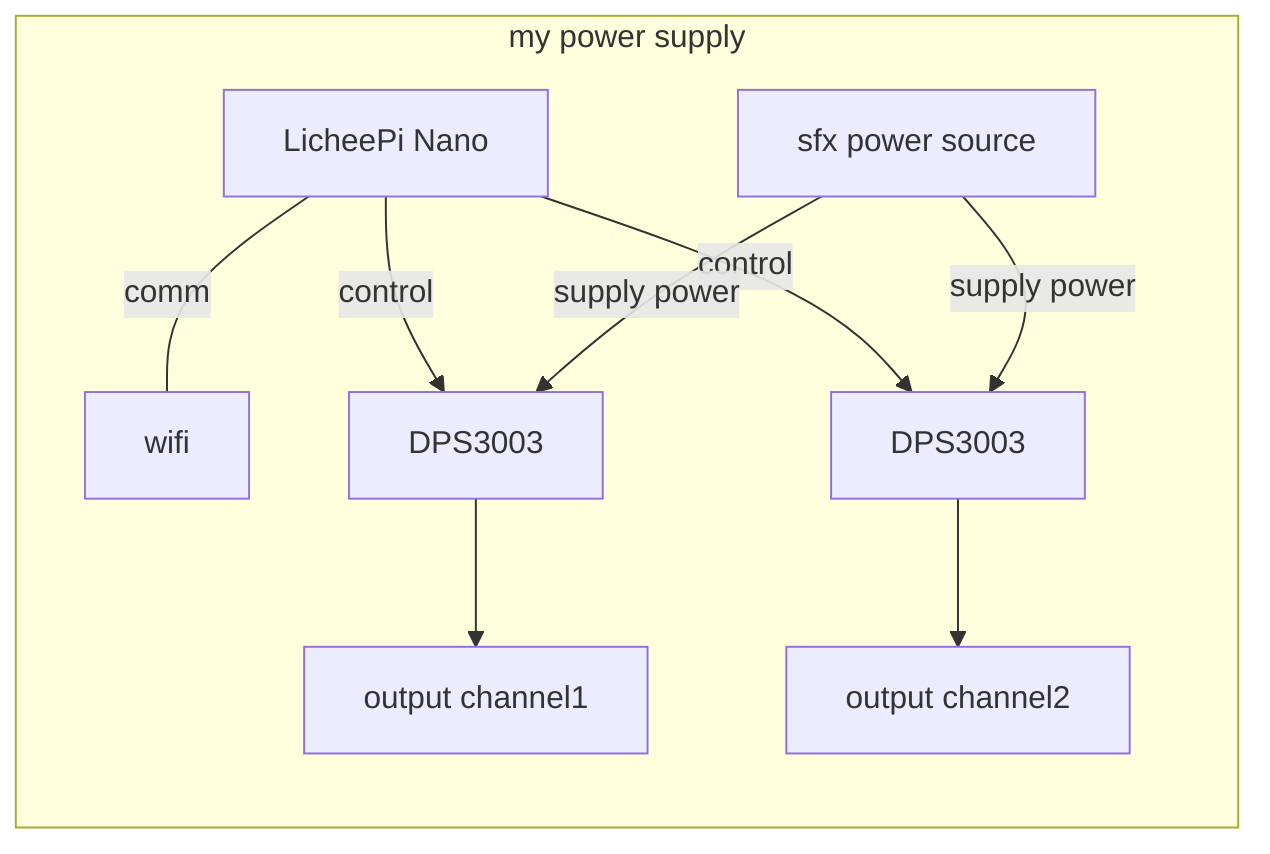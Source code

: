 graph LR
  subgraph my power supply
    power_src[sfx power source]
    PiNano[LicheePi Nano]
    wifi[wifi]
    DPS3003_1[DPS3003]
    DPS3003_2[DPS3003]
    out_ch1[output channel1]
    out_ch2[output channel2]
    PiNano --comm--- wifi
    PiNano --control--> DPS3003_1
    DPS3003_1 --> out_ch1
    PiNano --control--> DPS3003_2
    DPS3003_2 --> out_ch2
    power_src --supply power--> DPS3003_1
    power_src --supply power--> DPS3003_2
    end